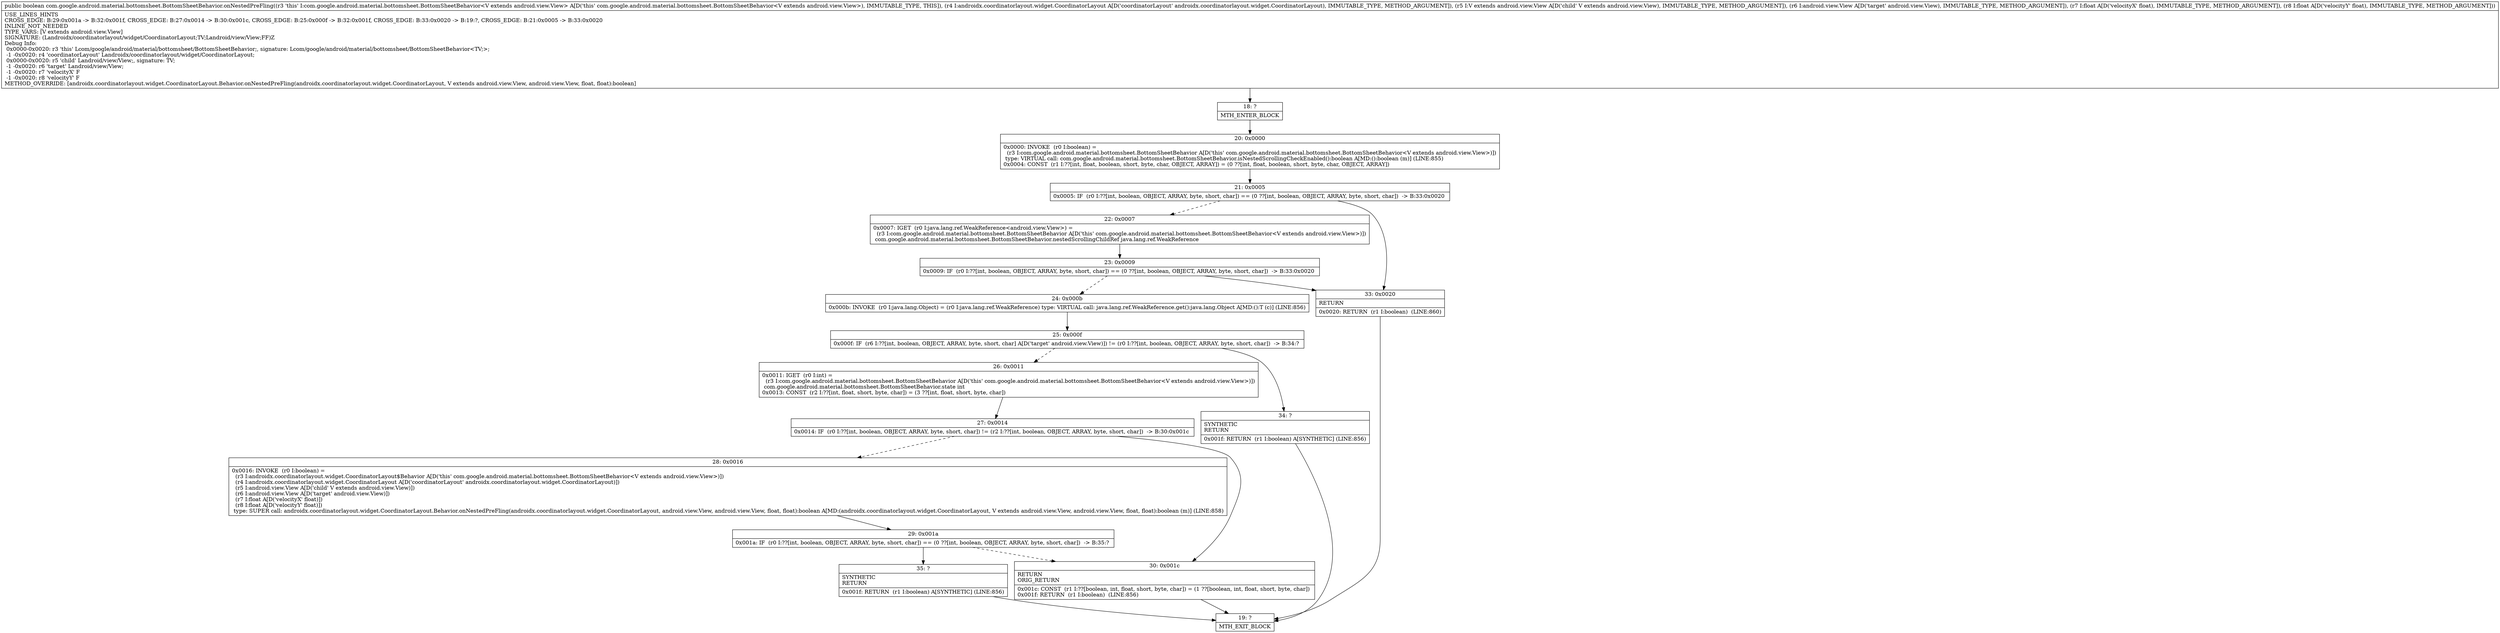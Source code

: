 digraph "CFG forcom.google.android.material.bottomsheet.BottomSheetBehavior.onNestedPreFling(Landroidx\/coordinatorlayout\/widget\/CoordinatorLayout;Landroid\/view\/View;Landroid\/view\/View;FF)Z" {
Node_18 [shape=record,label="{18\:\ ?|MTH_ENTER_BLOCK\l}"];
Node_20 [shape=record,label="{20\:\ 0x0000|0x0000: INVOKE  (r0 I:boolean) = \l  (r3 I:com.google.android.material.bottomsheet.BottomSheetBehavior A[D('this' com.google.android.material.bottomsheet.BottomSheetBehavior\<V extends android.view.View\>)])\l type: VIRTUAL call: com.google.android.material.bottomsheet.BottomSheetBehavior.isNestedScrollingCheckEnabled():boolean A[MD:():boolean (m)] (LINE:855)\l0x0004: CONST  (r1 I:??[int, float, boolean, short, byte, char, OBJECT, ARRAY]) = (0 ??[int, float, boolean, short, byte, char, OBJECT, ARRAY]) \l}"];
Node_21 [shape=record,label="{21\:\ 0x0005|0x0005: IF  (r0 I:??[int, boolean, OBJECT, ARRAY, byte, short, char]) == (0 ??[int, boolean, OBJECT, ARRAY, byte, short, char])  \-\> B:33:0x0020 \l}"];
Node_22 [shape=record,label="{22\:\ 0x0007|0x0007: IGET  (r0 I:java.lang.ref.WeakReference\<android.view.View\>) = \l  (r3 I:com.google.android.material.bottomsheet.BottomSheetBehavior A[D('this' com.google.android.material.bottomsheet.BottomSheetBehavior\<V extends android.view.View\>)])\l com.google.android.material.bottomsheet.BottomSheetBehavior.nestedScrollingChildRef java.lang.ref.WeakReference \l}"];
Node_23 [shape=record,label="{23\:\ 0x0009|0x0009: IF  (r0 I:??[int, boolean, OBJECT, ARRAY, byte, short, char]) == (0 ??[int, boolean, OBJECT, ARRAY, byte, short, char])  \-\> B:33:0x0020 \l}"];
Node_24 [shape=record,label="{24\:\ 0x000b|0x000b: INVOKE  (r0 I:java.lang.Object) = (r0 I:java.lang.ref.WeakReference) type: VIRTUAL call: java.lang.ref.WeakReference.get():java.lang.Object A[MD:():T (c)] (LINE:856)\l}"];
Node_25 [shape=record,label="{25\:\ 0x000f|0x000f: IF  (r6 I:??[int, boolean, OBJECT, ARRAY, byte, short, char] A[D('target' android.view.View)]) != (r0 I:??[int, boolean, OBJECT, ARRAY, byte, short, char])  \-\> B:34:? \l}"];
Node_26 [shape=record,label="{26\:\ 0x0011|0x0011: IGET  (r0 I:int) = \l  (r3 I:com.google.android.material.bottomsheet.BottomSheetBehavior A[D('this' com.google.android.material.bottomsheet.BottomSheetBehavior\<V extends android.view.View\>)])\l com.google.android.material.bottomsheet.BottomSheetBehavior.state int \l0x0013: CONST  (r2 I:??[int, float, short, byte, char]) = (3 ??[int, float, short, byte, char]) \l}"];
Node_27 [shape=record,label="{27\:\ 0x0014|0x0014: IF  (r0 I:??[int, boolean, OBJECT, ARRAY, byte, short, char]) != (r2 I:??[int, boolean, OBJECT, ARRAY, byte, short, char])  \-\> B:30:0x001c \l}"];
Node_28 [shape=record,label="{28\:\ 0x0016|0x0016: INVOKE  (r0 I:boolean) = \l  (r3 I:androidx.coordinatorlayout.widget.CoordinatorLayout$Behavior A[D('this' com.google.android.material.bottomsheet.BottomSheetBehavior\<V extends android.view.View\>)])\l  (r4 I:androidx.coordinatorlayout.widget.CoordinatorLayout A[D('coordinatorLayout' androidx.coordinatorlayout.widget.CoordinatorLayout)])\l  (r5 I:android.view.View A[D('child' V extends android.view.View)])\l  (r6 I:android.view.View A[D('target' android.view.View)])\l  (r7 I:float A[D('velocityX' float)])\l  (r8 I:float A[D('velocityY' float)])\l type: SUPER call: androidx.coordinatorlayout.widget.CoordinatorLayout.Behavior.onNestedPreFling(androidx.coordinatorlayout.widget.CoordinatorLayout, android.view.View, android.view.View, float, float):boolean A[MD:(androidx.coordinatorlayout.widget.CoordinatorLayout, V extends android.view.View, android.view.View, float, float):boolean (m)] (LINE:858)\l}"];
Node_29 [shape=record,label="{29\:\ 0x001a|0x001a: IF  (r0 I:??[int, boolean, OBJECT, ARRAY, byte, short, char]) == (0 ??[int, boolean, OBJECT, ARRAY, byte, short, char])  \-\> B:35:? \l}"];
Node_35 [shape=record,label="{35\:\ ?|SYNTHETIC\lRETURN\l|0x001f: RETURN  (r1 I:boolean) A[SYNTHETIC] (LINE:856)\l}"];
Node_19 [shape=record,label="{19\:\ ?|MTH_EXIT_BLOCK\l}"];
Node_30 [shape=record,label="{30\:\ 0x001c|RETURN\lORIG_RETURN\l|0x001c: CONST  (r1 I:??[boolean, int, float, short, byte, char]) = (1 ??[boolean, int, float, short, byte, char]) \l0x001f: RETURN  (r1 I:boolean)  (LINE:856)\l}"];
Node_34 [shape=record,label="{34\:\ ?|SYNTHETIC\lRETURN\l|0x001f: RETURN  (r1 I:boolean) A[SYNTHETIC] (LINE:856)\l}"];
Node_33 [shape=record,label="{33\:\ 0x0020|RETURN\l|0x0020: RETURN  (r1 I:boolean)  (LINE:860)\l}"];
MethodNode[shape=record,label="{public boolean com.google.android.material.bottomsheet.BottomSheetBehavior.onNestedPreFling((r3 'this' I:com.google.android.material.bottomsheet.BottomSheetBehavior\<V extends android.view.View\> A[D('this' com.google.android.material.bottomsheet.BottomSheetBehavior\<V extends android.view.View\>), IMMUTABLE_TYPE, THIS]), (r4 I:androidx.coordinatorlayout.widget.CoordinatorLayout A[D('coordinatorLayout' androidx.coordinatorlayout.widget.CoordinatorLayout), IMMUTABLE_TYPE, METHOD_ARGUMENT]), (r5 I:V extends android.view.View A[D('child' V extends android.view.View), IMMUTABLE_TYPE, METHOD_ARGUMENT]), (r6 I:android.view.View A[D('target' android.view.View), IMMUTABLE_TYPE, METHOD_ARGUMENT]), (r7 I:float A[D('velocityX' float), IMMUTABLE_TYPE, METHOD_ARGUMENT]), (r8 I:float A[D('velocityY' float), IMMUTABLE_TYPE, METHOD_ARGUMENT]))  | USE_LINES_HINTS\lCROSS_EDGE: B:29:0x001a \-\> B:32:0x001f, CROSS_EDGE: B:27:0x0014 \-\> B:30:0x001c, CROSS_EDGE: B:25:0x000f \-\> B:32:0x001f, CROSS_EDGE: B:33:0x0020 \-\> B:19:?, CROSS_EDGE: B:21:0x0005 \-\> B:33:0x0020\lINLINE_NOT_NEEDED\lTYPE_VARS: [V extends android.view.View]\lSIGNATURE: (Landroidx\/coordinatorlayout\/widget\/CoordinatorLayout;TV;Landroid\/view\/View;FF)Z\lDebug Info:\l  0x0000\-0x0020: r3 'this' Lcom\/google\/android\/material\/bottomsheet\/BottomSheetBehavior;, signature: Lcom\/google\/android\/material\/bottomsheet\/BottomSheetBehavior\<TV;\>;\l  \-1 \-0x0020: r4 'coordinatorLayout' Landroidx\/coordinatorlayout\/widget\/CoordinatorLayout;\l  0x0000\-0x0020: r5 'child' Landroid\/view\/View;, signature: TV;\l  \-1 \-0x0020: r6 'target' Landroid\/view\/View;\l  \-1 \-0x0020: r7 'velocityX' F\l  \-1 \-0x0020: r8 'velocityY' F\lMETHOD_OVERRIDE: [androidx.coordinatorlayout.widget.CoordinatorLayout.Behavior.onNestedPreFling(androidx.coordinatorlayout.widget.CoordinatorLayout, V extends android.view.View, android.view.View, float, float):boolean]\l}"];
MethodNode -> Node_18;Node_18 -> Node_20;
Node_20 -> Node_21;
Node_21 -> Node_22[style=dashed];
Node_21 -> Node_33;
Node_22 -> Node_23;
Node_23 -> Node_24[style=dashed];
Node_23 -> Node_33;
Node_24 -> Node_25;
Node_25 -> Node_26[style=dashed];
Node_25 -> Node_34;
Node_26 -> Node_27;
Node_27 -> Node_28[style=dashed];
Node_27 -> Node_30;
Node_28 -> Node_29;
Node_29 -> Node_30[style=dashed];
Node_29 -> Node_35;
Node_35 -> Node_19;
Node_30 -> Node_19;
Node_34 -> Node_19;
Node_33 -> Node_19;
}

